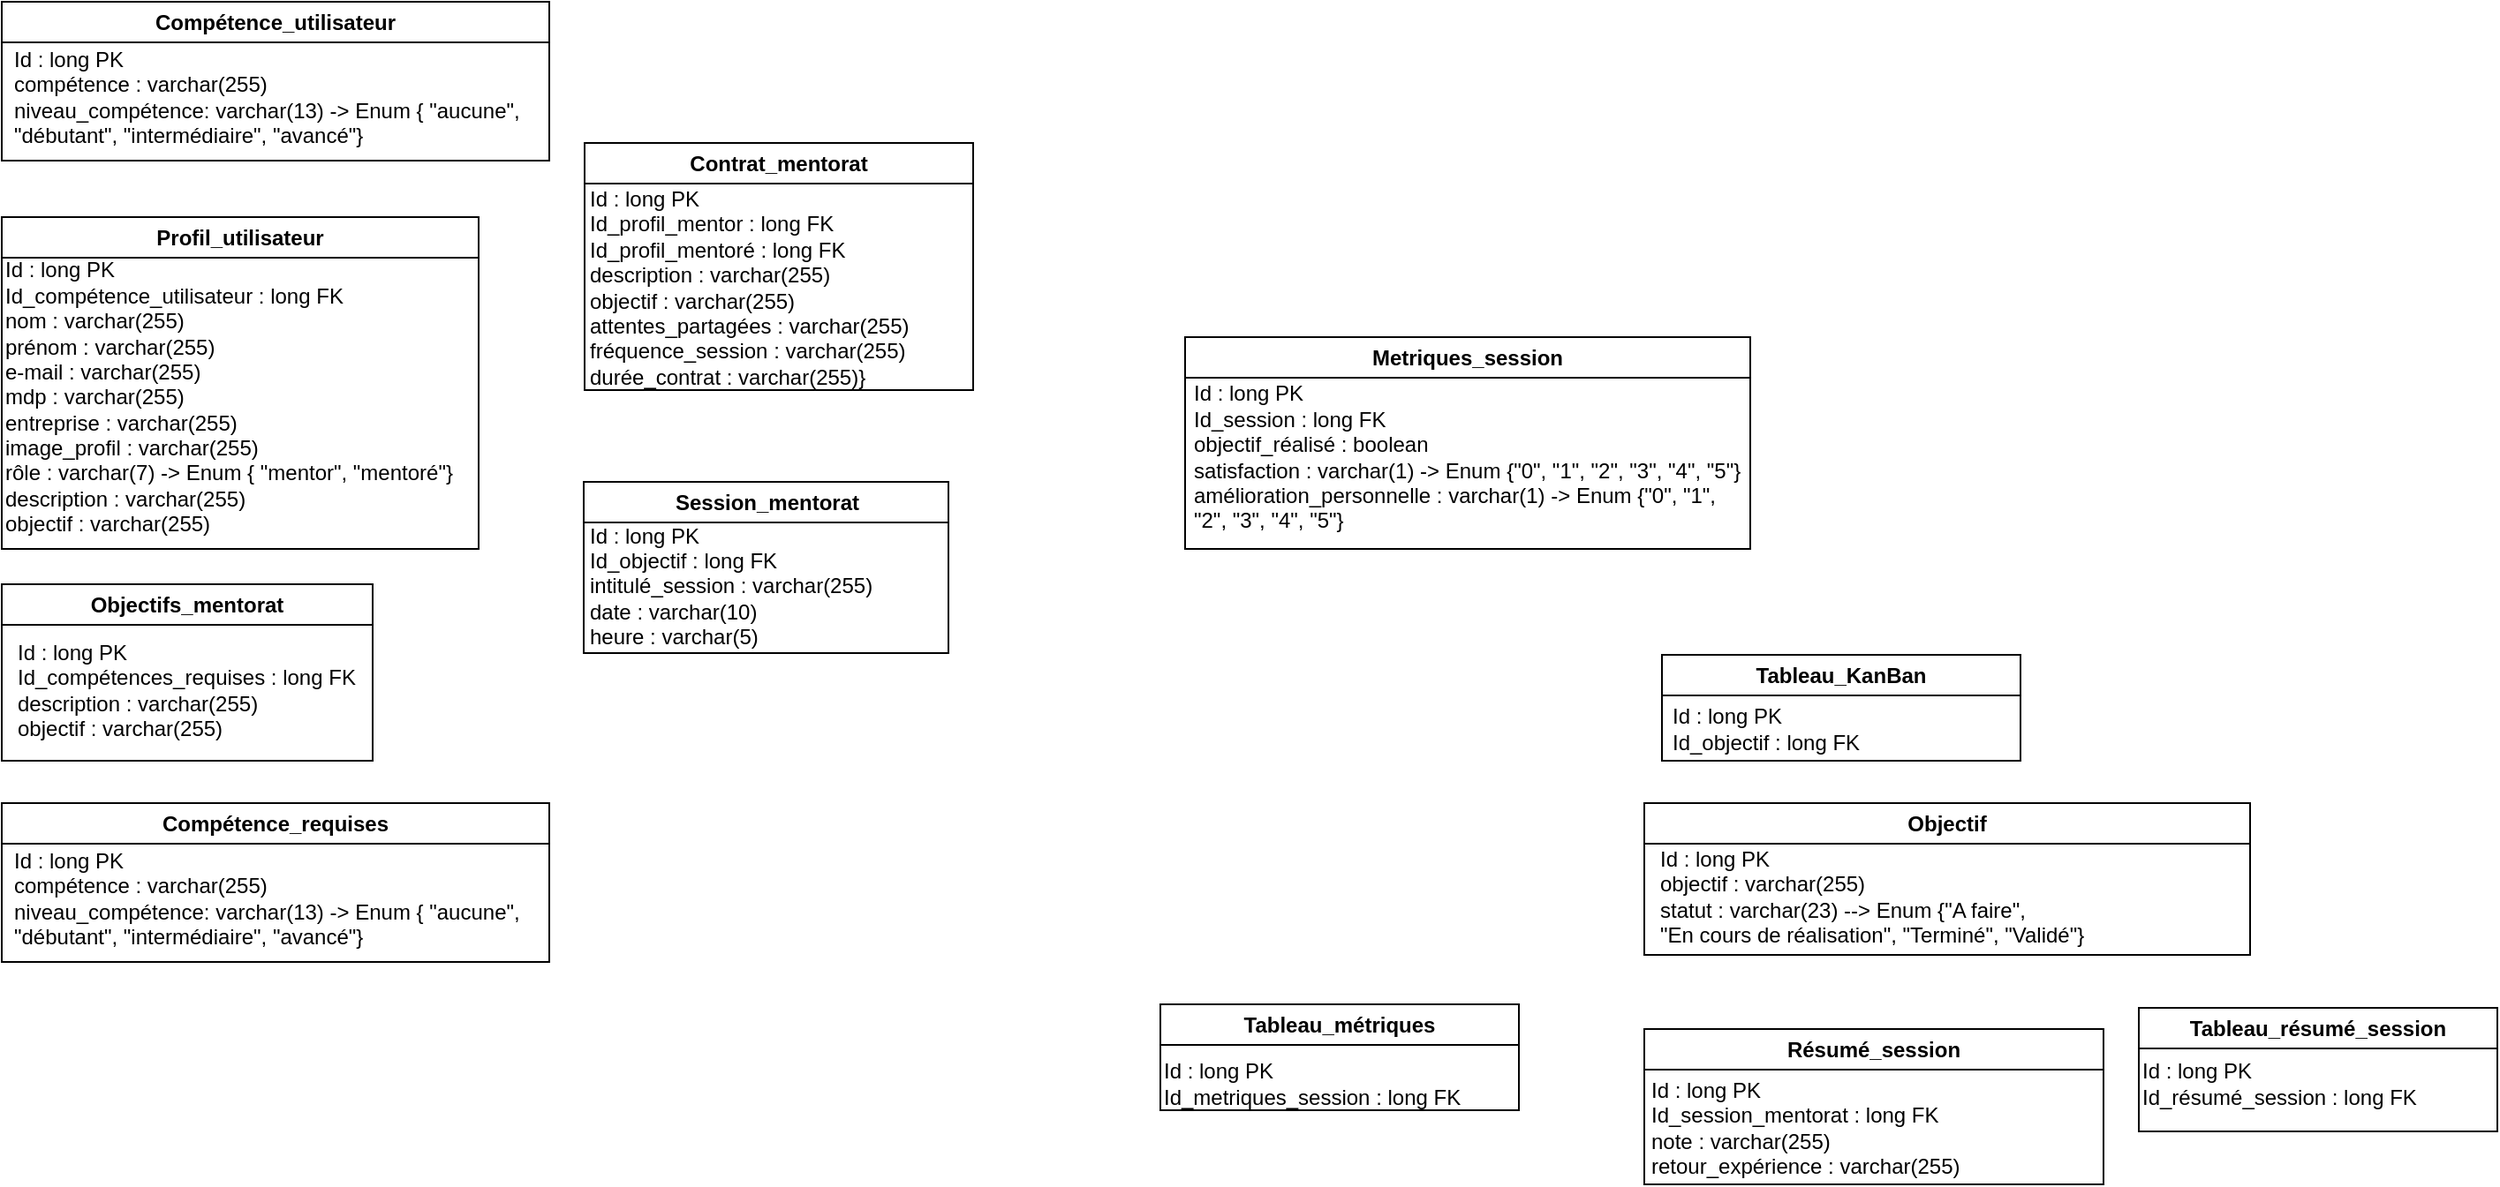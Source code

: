 <mxfile version="21.3.8" type="github">
  <diagram name="Page-1" id="noyESsa5x7OZtrXB0dku">
    <mxGraphModel dx="1549" dy="1660" grid="1" gridSize="10" guides="1" tooltips="1" connect="1" arrows="1" fold="1" page="1" pageScale="1" pageWidth="850" pageHeight="1100" math="0" shadow="0">
      <root>
        <mxCell id="0" />
        <mxCell id="1" parent="0" />
        <mxCell id="4aoceYNehT1nNi53uhLn-30" value="Profil_utilisateur" style="swimlane;whiteSpace=wrap;html=1;" vertex="1" parent="1">
          <mxGeometry x="230" y="-748" width="270" height="188" as="geometry" />
        </mxCell>
        <mxCell id="4aoceYNehT1nNi53uhLn-52" value="Id : long PK&lt;br&gt;Id_compétence_utilisateur : long FK&lt;br&gt;nom : varchar(255)&lt;br&gt;prénom : varchar(255)&lt;br&gt;e-mail : varchar(255)&lt;br&gt;mdp : varchar(255)&lt;br&gt;entreprise : varchar(255)&lt;br&gt;image_profil : varchar(255)&lt;br&gt;rôle : varchar(7) -&amp;gt; Enum { &quot;mentor&quot;, &quot;mentoré&quot;}&lt;br&gt;description : varchar(255)&lt;br&gt;objectif : varchar(255)" style="text;html=1;strokeColor=none;fillColor=none;align=left;verticalAlign=middle;whiteSpace=wrap;rounded=1;fontStyle=0" vertex="1" parent="4aoceYNehT1nNi53uhLn-30">
          <mxGeometry y="24" width="260" height="155" as="geometry" />
        </mxCell>
        <mxCell id="4aoceYNehT1nNi53uhLn-40" value="Objectifs_mentorat" style="swimlane;whiteSpace=wrap;html=1;" vertex="1" parent="1">
          <mxGeometry x="230" y="-540" width="210" height="100" as="geometry" />
        </mxCell>
        <mxCell id="4aoceYNehT1nNi53uhLn-65" value="Id : long PK&lt;br&gt;Id_compétences_requises : long FK&lt;br&gt;description : varchar(255)&lt;br&gt;objectif : varchar(255)" style="text;html=1;strokeColor=none;fillColor=none;align=left;verticalAlign=middle;whiteSpace=wrap;rounded=1;fontStyle=0" vertex="1" parent="4aoceYNehT1nNi53uhLn-40">
          <mxGeometry x="7" y="25" width="203" height="70" as="geometry" />
        </mxCell>
        <mxCell id="4aoceYNehT1nNi53uhLn-41" value="Contrat_mentorat" style="swimlane;whiteSpace=wrap;html=1;" vertex="1" parent="1">
          <mxGeometry x="560" y="-790" width="220" height="140" as="geometry" />
        </mxCell>
        <mxCell id="4aoceYNehT1nNi53uhLn-86" value="Id : long PK&lt;br&gt;Id_profil_mentor : long FK&lt;br&gt;Id_profil_mentoré : long FK&lt;br&gt;description : varchar(255)&lt;br&gt;objectif : varchar(255)&lt;br&gt;attentes_partagées : varchar(255)&lt;br&gt;fréquence_session : varchar(255)&lt;br&gt;durée_contrat : varchar(255)}" style="text;html=1;strokeColor=none;fillColor=none;align=left;verticalAlign=middle;whiteSpace=wrap;rounded=1;fontStyle=0" vertex="1" parent="4aoceYNehT1nNi53uhLn-41">
          <mxGeometry x="1.25" y="24.5" width="200" height="115" as="geometry" />
        </mxCell>
        <mxCell id="4aoceYNehT1nNi53uhLn-43" value="Session_mentorat" style="swimlane;whiteSpace=wrap;html=1;startSize=23;" vertex="1" parent="1">
          <mxGeometry x="559.5" y="-598" width="206.5" height="97" as="geometry" />
        </mxCell>
        <mxCell id="4aoceYNehT1nNi53uhLn-90" value="Id : long PK&lt;br&gt;Id_objectif : long FK&lt;br&gt;intitulé_session : varchar(255)&lt;br&gt;date : varchar(10)&lt;br&gt;heure : varchar(5)" style="text;html=1;strokeColor=none;fillColor=none;align=left;verticalAlign=middle;whiteSpace=wrap;rounded=1;fontStyle=0" vertex="1" parent="4aoceYNehT1nNi53uhLn-43">
          <mxGeometry x="1.75" y="28" width="203" height="61" as="geometry" />
        </mxCell>
        <mxCell id="4aoceYNehT1nNi53uhLn-44" value="Metriques_session" style="swimlane;whiteSpace=wrap;html=1;" vertex="1" parent="1">
          <mxGeometry x="900" y="-680" width="320" height="120" as="geometry" />
        </mxCell>
        <mxCell id="4aoceYNehT1nNi53uhLn-48" value="Tableau_résumé_session" style="swimlane;whiteSpace=wrap;html=1;" vertex="1" parent="1">
          <mxGeometry x="1440" y="-300" width="203" height="70" as="geometry" />
        </mxCell>
        <mxCell id="4aoceYNehT1nNi53uhLn-102" value="Id : long PK&lt;br&gt;Id_résumé_session : long FK" style="text;html=1;strokeColor=none;fillColor=none;align=left;verticalAlign=middle;whiteSpace=wrap;rounded=1;fontStyle=0" vertex="1" parent="4aoceYNehT1nNi53uhLn-48">
          <mxGeometry y="28" width="203" height="30" as="geometry" />
        </mxCell>
        <mxCell id="4aoceYNehT1nNi53uhLn-49" value="Tableau_métriques" style="swimlane;whiteSpace=wrap;html=1;" vertex="1" parent="1">
          <mxGeometry x="886" y="-302" width="203" height="60" as="geometry" />
        </mxCell>
        <mxCell id="4aoceYNehT1nNi53uhLn-105" value="Id : long PK&lt;br&gt;Id_metriques_session&amp;nbsp;: long FK" style="text;html=1;strokeColor=none;fillColor=none;align=left;verticalAlign=middle;whiteSpace=wrap;rounded=1;fontStyle=0" vertex="1" parent="4aoceYNehT1nNi53uhLn-49">
          <mxGeometry y="30" width="203" height="30" as="geometry" />
        </mxCell>
        <mxCell id="4aoceYNehT1nNi53uhLn-50" value="Résumé_session" style="swimlane;whiteSpace=wrap;html=1;" vertex="1" parent="1">
          <mxGeometry x="1160" y="-288" width="260" height="88" as="geometry" />
        </mxCell>
        <mxCell id="4aoceYNehT1nNi53uhLn-99" value="Id : long PK&lt;br&gt;Id_session_mentorat : long FK&lt;br&gt;note : varchar(255)&lt;br&gt;retour_expérience : varchar(255)" style="text;html=1;strokeColor=none;fillColor=none;align=left;verticalAlign=middle;whiteSpace=wrap;rounded=1;fontStyle=0" vertex="1" parent="4aoceYNehT1nNi53uhLn-50">
          <mxGeometry x="2" y="24" width="242.5" height="64" as="geometry" />
        </mxCell>
        <mxCell id="4aoceYNehT1nNi53uhLn-66" value="Compétence_requises" style="swimlane;whiteSpace=wrap;html=1;" vertex="1" parent="1">
          <mxGeometry x="230" y="-416" width="310" height="90" as="geometry" />
        </mxCell>
        <mxCell id="4aoceYNehT1nNi53uhLn-67" value="Id : long PK&lt;br&gt;compétence : varchar(255)&lt;br&gt;niveau_compétence: varchar(13) -&amp;gt; Enum { &quot;aucune&quot;, &quot;débutant&quot;, &quot;intermédiaire&quot;, &quot;avancé&quot;}" style="text;html=1;strokeColor=none;fillColor=none;align=left;verticalAlign=middle;whiteSpace=wrap;rounded=1;fontStyle=0" vertex="1" parent="4aoceYNehT1nNi53uhLn-66">
          <mxGeometry x="5" y="24" width="330" height="60" as="geometry" />
        </mxCell>
        <mxCell id="4aoceYNehT1nNi53uhLn-88" value="Compétence_utilisateur" style="swimlane;whiteSpace=wrap;html=1;" vertex="1" parent="1">
          <mxGeometry x="230" y="-870" width="310" height="90" as="geometry" />
        </mxCell>
        <mxCell id="4aoceYNehT1nNi53uhLn-89" value="Id : long PK&lt;br&gt;compétence : varchar(255)&lt;br&gt;niveau_compétence: varchar(13) -&amp;gt; Enum { &quot;aucune&quot;, &quot;débutant&quot;, &quot;intermédiaire&quot;, &quot;avancé&quot;}" style="text;html=1;strokeColor=none;fillColor=none;align=left;verticalAlign=middle;whiteSpace=wrap;rounded=1;fontStyle=0" vertex="1" parent="4aoceYNehT1nNi53uhLn-88">
          <mxGeometry x="5" y="24" width="330" height="60" as="geometry" />
        </mxCell>
        <mxCell id="4aoceYNehT1nNi53uhLn-91" value="Objectif" style="swimlane;whiteSpace=wrap;html=1;" vertex="1" parent="1">
          <mxGeometry x="1160" y="-416" width="343" height="86" as="geometry" />
        </mxCell>
        <mxCell id="4aoceYNehT1nNi53uhLn-92" value="Id : long PK&lt;br&gt;objectif : varchar(255)&lt;br&gt;statut : varchar(23) --&amp;gt;&amp;nbsp;Enum {&quot;A faire&quot;,&amp;nbsp; &lt;br&gt;&quot;En cours de réalisation&quot;, &quot;Terminé&quot;, &quot;Validé&quot;}&amp;nbsp;" style="text;html=1;strokeColor=none;fillColor=none;align=left;verticalAlign=middle;whiteSpace=wrap;rounded=1;fontStyle=0" vertex="1" parent="1">
          <mxGeometry x="1167" y="-389" width="253" height="52" as="geometry" />
        </mxCell>
        <mxCell id="4aoceYNehT1nNi53uhLn-96" value="Id : long PK&lt;br&gt;Id_session : long FK&lt;br&gt;objectif_réalisé : boolean&amp;nbsp;&lt;br&gt;satisfaction : varchar(1) -&amp;gt; Enum {&quot;0&quot;, &quot;1&quot;, &quot;2&quot;, &quot;3&quot;, &quot;4&quot;, &quot;5&quot;}&lt;br&gt;amélioration_personnelle : varchar(1)&amp;nbsp;-&amp;gt; Enum {&quot;0&quot;, &quot;1&quot;, &quot;2&quot;, &quot;3&quot;, &quot;4&quot;, &quot;5&quot;}" style="text;html=1;strokeColor=none;fillColor=none;align=left;verticalAlign=middle;whiteSpace=wrap;rounded=1;fontStyle=0" vertex="1" parent="1">
          <mxGeometry x="903" y="-657" width="313" height="90" as="geometry" />
        </mxCell>
        <mxCell id="4aoceYNehT1nNi53uhLn-97" value="Tableau_KanBan" style="swimlane;whiteSpace=wrap;html=1;" vertex="1" parent="1">
          <mxGeometry x="1170" y="-500" width="203" height="60" as="geometry" />
        </mxCell>
        <mxCell id="4aoceYNehT1nNi53uhLn-98" value="Id : long PK&lt;br&gt;Id_objectif : long FK" style="text;html=1;strokeColor=none;fillColor=none;align=left;verticalAlign=middle;whiteSpace=wrap;rounded=1;fontStyle=0" vertex="1" parent="4aoceYNehT1nNi53uhLn-97">
          <mxGeometry x="3.5" y="27" width="203" height="30" as="geometry" />
        </mxCell>
      </root>
    </mxGraphModel>
  </diagram>
</mxfile>
